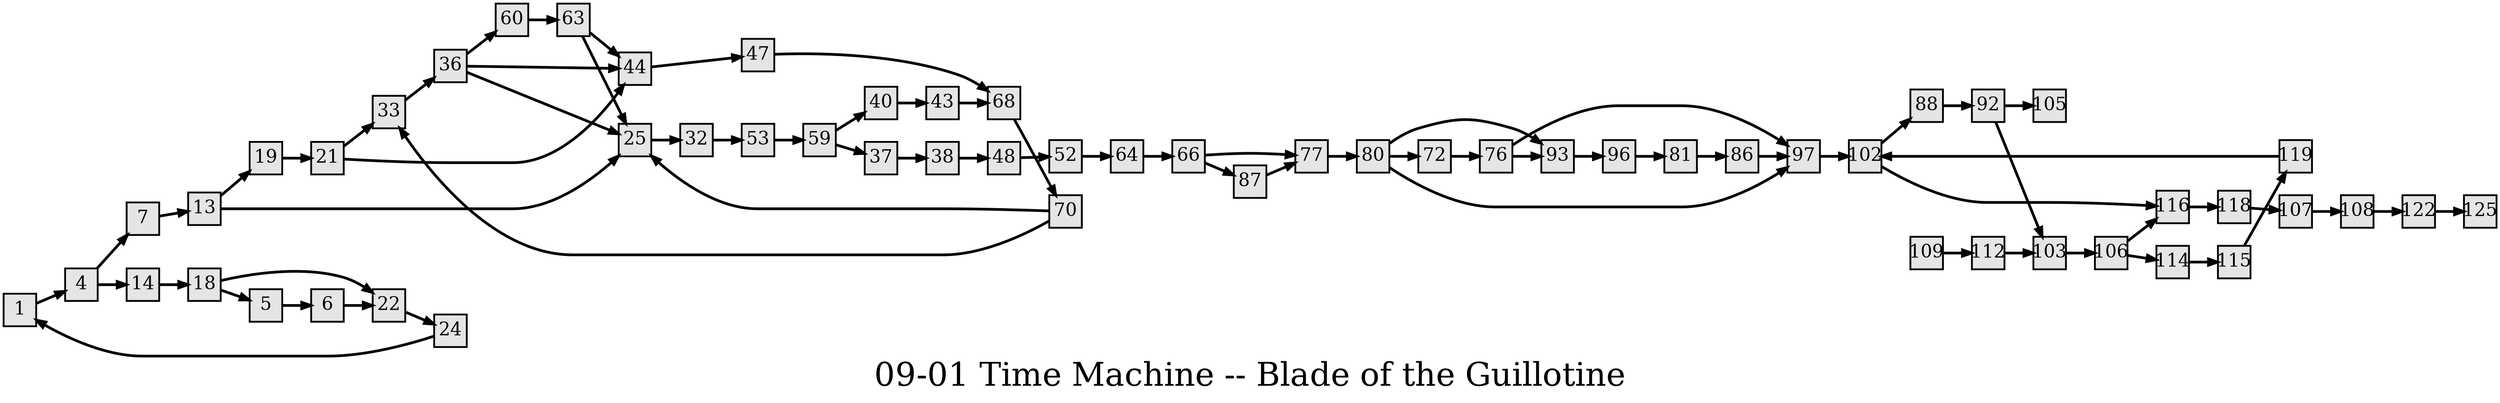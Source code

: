 digraph g{
  graph [ label="09-01 Time Machine -- Blade of the Guillotine" rankdir=LR, ordering=out, fontsize=36, nodesep="0.35", ranksep="0.45"];
  node  [shape=rect, penwidth=2, fontsize=20, style=filled, fillcolor=grey90, margin="0,0", labelfloat=true, regular=true, fixedsize=true];
  edge  [labelfloat=true, penwidth=3, fontsize=12];
  // ---;
  // group  : Katz;
  // id     :;
  // gbid   :;
  // series :;
  // title  :;
  // author :;
  // credit:;
  // - name : Juliet Way-Henthorne;
  // role : encoder;
  // date : 2017-08-24;
  // - name : Jeremy Douglass;
  // role : editor;
  // date : 2017-10-19;
  // render:;
  // - name   : small;
  // styles : gvStyles-small.txt;
  // engine : dot;
  // comment: >;
  
  // ---;
  
  // From | To | Label;
  
  1 -> 4;
  4 -> 7;
  4 -> 14;
  5 -> 6;
  6 -> 22;
  7 -> 13;
  13 -> 19;
  13 -> 25;
  14 -> 18;
  18 -> 22;
  18 -> 5;
  19 -> 21;
  21 -> 33;
  21 -> 44;
  22 -> 24;
  24 -> 1;
  25 -> 32;
  32 -> 53;
  33 -> 36;
  36 -> 60;
  36 -> 44;
  36 -> 25;
  37 -> 38;
  38 -> 48;
  40 -> 43;
  43 -> 68;
  44 -> 47;
  47 -> 68;
  48 -> 52;
  52 -> 64;
  53 -> 59;
  59 -> 40;
  59 -> 37;
  60 -> 63;
  63 -> 44;
  63 -> 25;
  64 -> 66;
  66 -> 77;
  66 -> 87;
  68 -> 70;
  70 -> 33;
  70 -> 25;
  72 -> 76;
  76 -> 97;
  76 -> 93;
  77 -> 80;
  80 -> 93;
  80 -> 72;
  80 -> 97;
  81 -> 86;
  86 -> 97;
  87 -> 77;
  88 -> 92;
  92 -> 105;
  92 -> 103;
  93 -> 96;
  96 -> 81;
  97 -> 102;
  102 -> 88;
  103 -> 106;
  106 -> 116;
  106 -> 114;
  107 -> 108;
  108 -> 122;
  109 -> 112;
  112 -> 103;
  114 -> 115;
  115 -> 119;
  116 -> 118;
  118 -> 107;
  119 -> 102;
  102 -> 116;
  122 -> 125;
}

